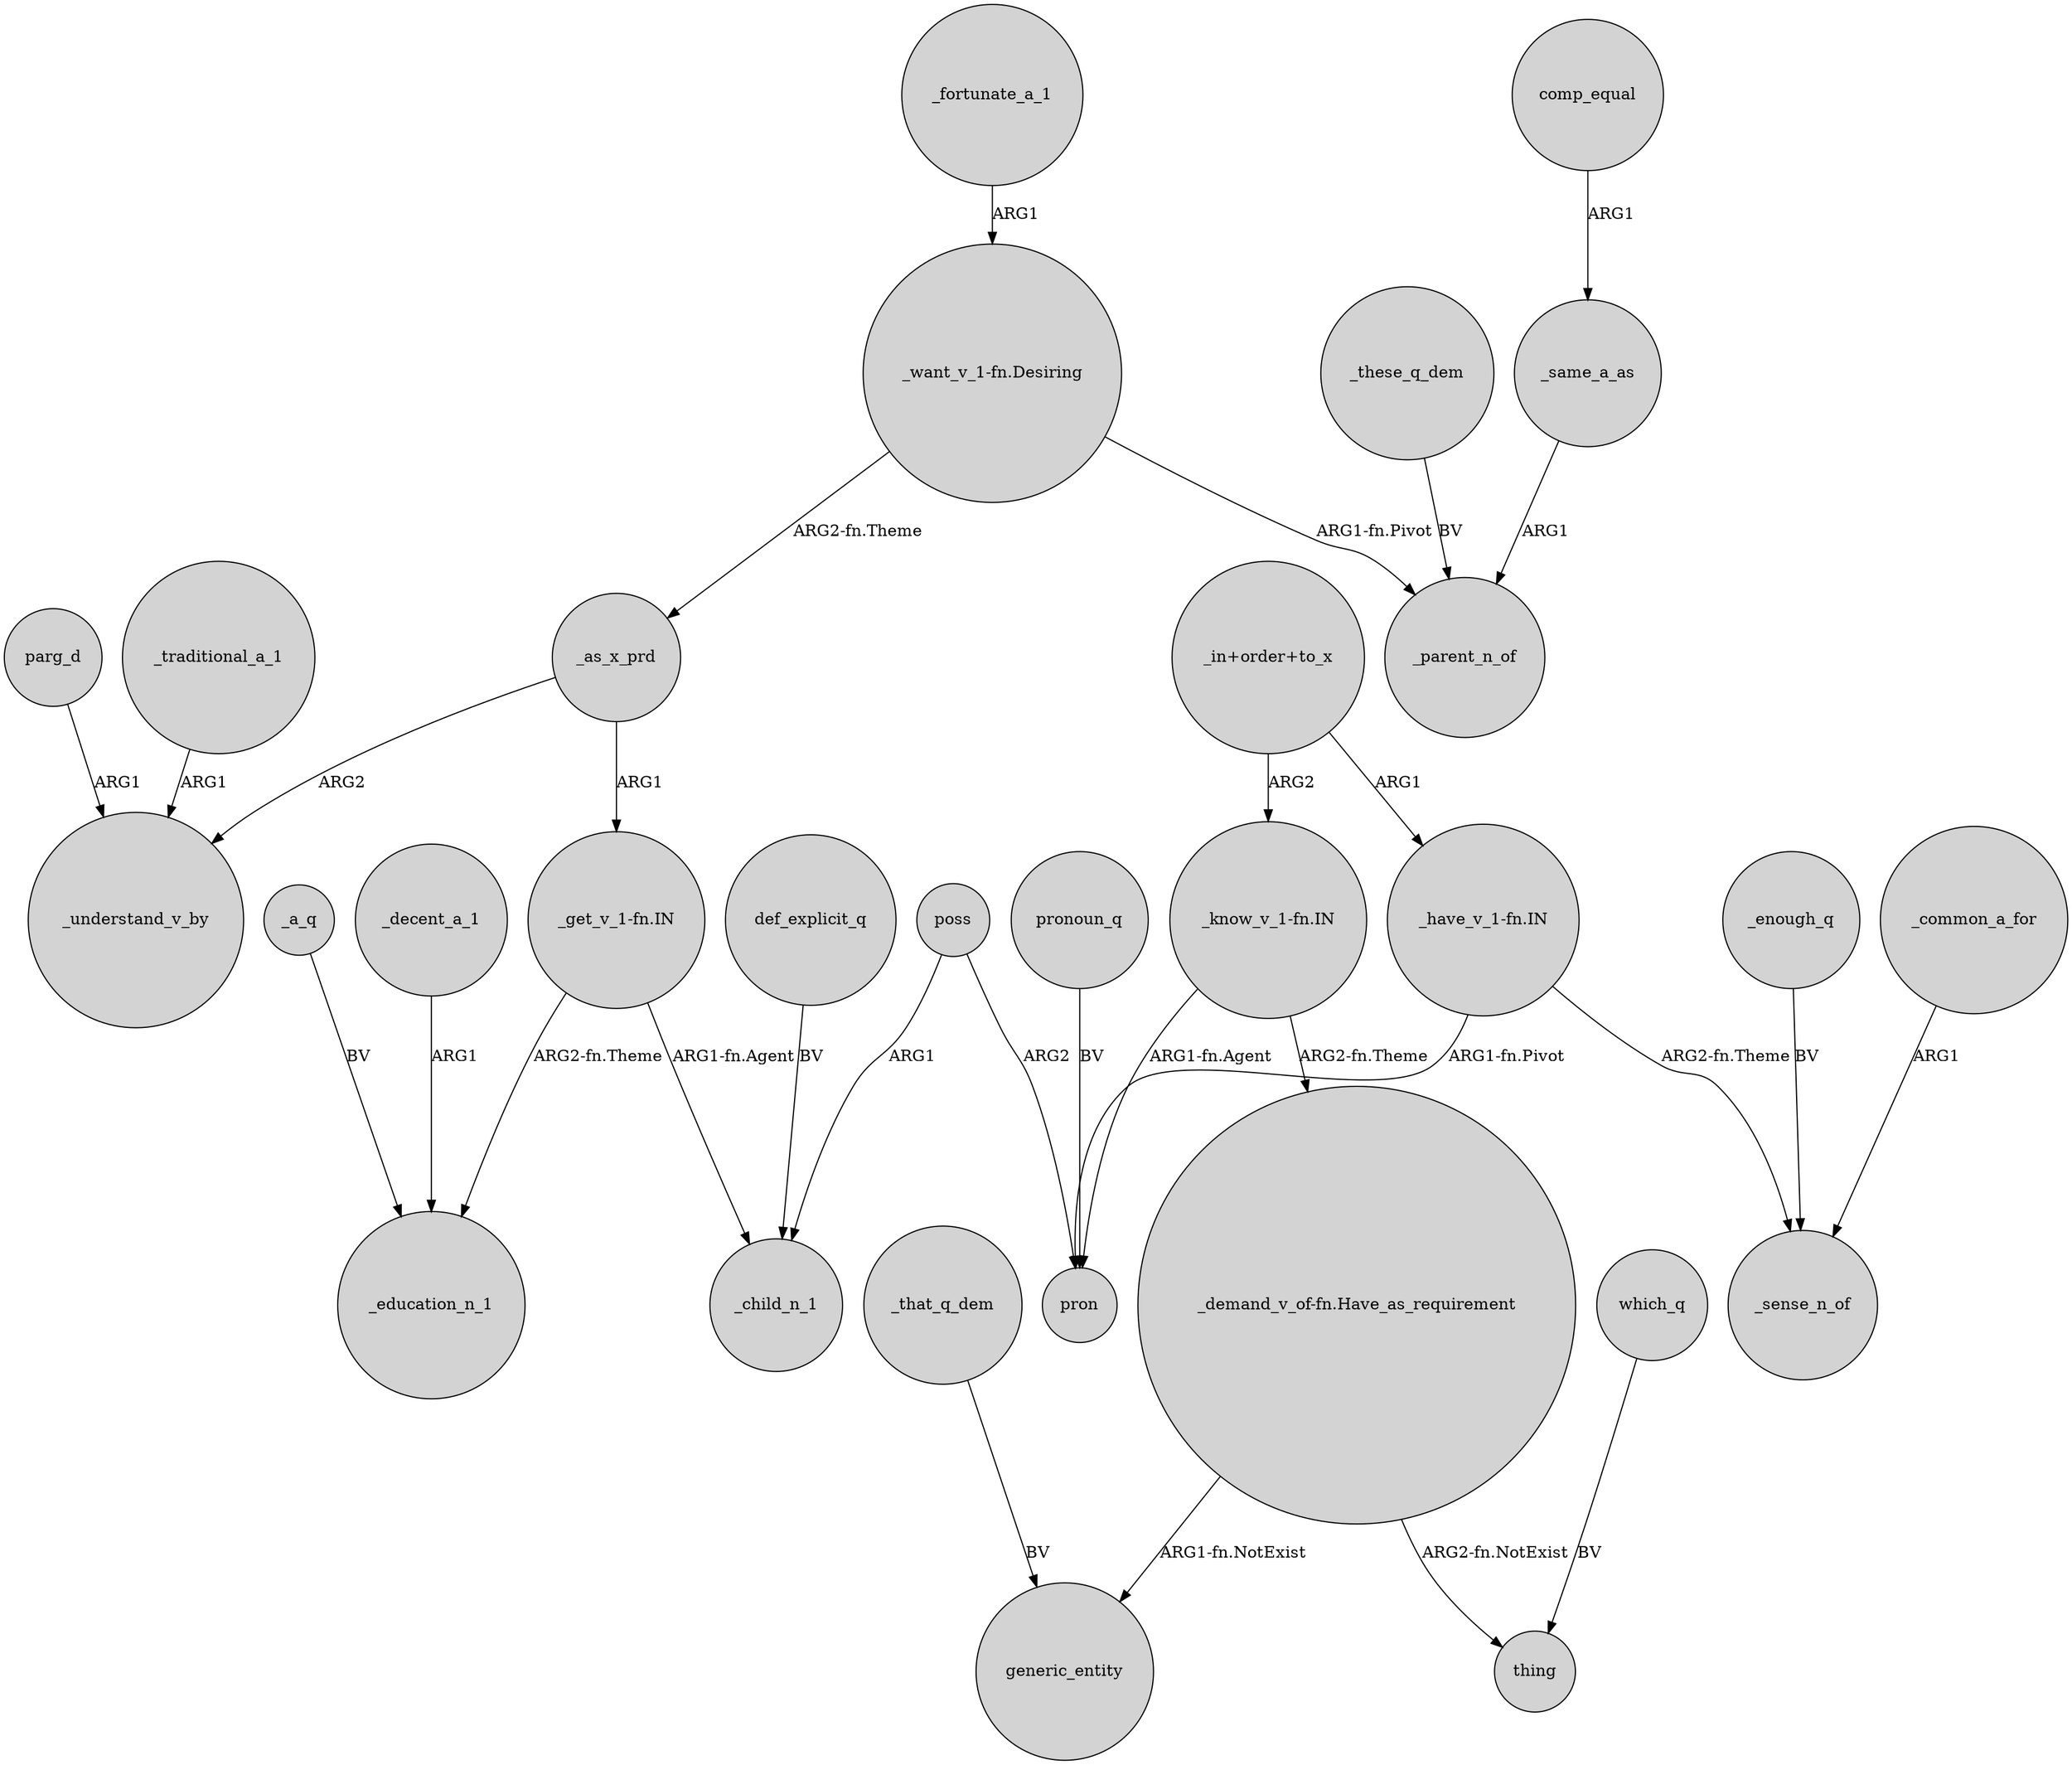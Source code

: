 digraph {
	node [shape=circle style=filled]
	parg_d -> _understand_v_by [label=ARG1]
	"_get_v_1-fn.IN" -> _education_n_1 [label="ARG2-fn.Theme"]
	"_demand_v_of-fn.Have_as_requirement" -> generic_entity [label="ARG1-fn.NotExist"]
	poss -> pron [label=ARG2]
	_that_q_dem -> generic_entity [label=BV]
	poss -> _child_n_1 [label=ARG1]
	_a_q -> _education_n_1 [label=BV]
	_traditional_a_1 -> _understand_v_by [label=ARG1]
	"_know_v_1-fn.IN" -> pron [label="ARG1-fn.Agent"]
	"_want_v_1-fn.Desiring" -> _as_x_prd [label="ARG2-fn.Theme"]
	"_get_v_1-fn.IN" -> _child_n_1 [label="ARG1-fn.Agent"]
	_as_x_prd -> _understand_v_by [label=ARG2]
	"_have_v_1-fn.IN" -> pron [label="ARG1-fn.Pivot"]
	_enough_q -> _sense_n_of [label=BV]
	"_demand_v_of-fn.Have_as_requirement" -> thing [label="ARG2-fn.NotExist"]
	pronoun_q -> pron [label=BV]
	_same_a_as -> _parent_n_of [label=ARG1]
	comp_equal -> _same_a_as [label=ARG1]
	"_want_v_1-fn.Desiring" -> _parent_n_of [label="ARG1-fn.Pivot"]
	"_have_v_1-fn.IN" -> _sense_n_of [label="ARG2-fn.Theme"]
	"_in+order+to_x" -> "_have_v_1-fn.IN" [label=ARG1]
	_decent_a_1 -> _education_n_1 [label=ARG1]
	_these_q_dem -> _parent_n_of [label=BV]
	def_explicit_q -> _child_n_1 [label=BV]
	"_in+order+to_x" -> "_know_v_1-fn.IN" [label=ARG2]
	_fortunate_a_1 -> "_want_v_1-fn.Desiring" [label=ARG1]
	_as_x_prd -> "_get_v_1-fn.IN" [label=ARG1]
	"_know_v_1-fn.IN" -> "_demand_v_of-fn.Have_as_requirement" [label="ARG2-fn.Theme"]
	_common_a_for -> _sense_n_of [label=ARG1]
	which_q -> thing [label=BV]
}
